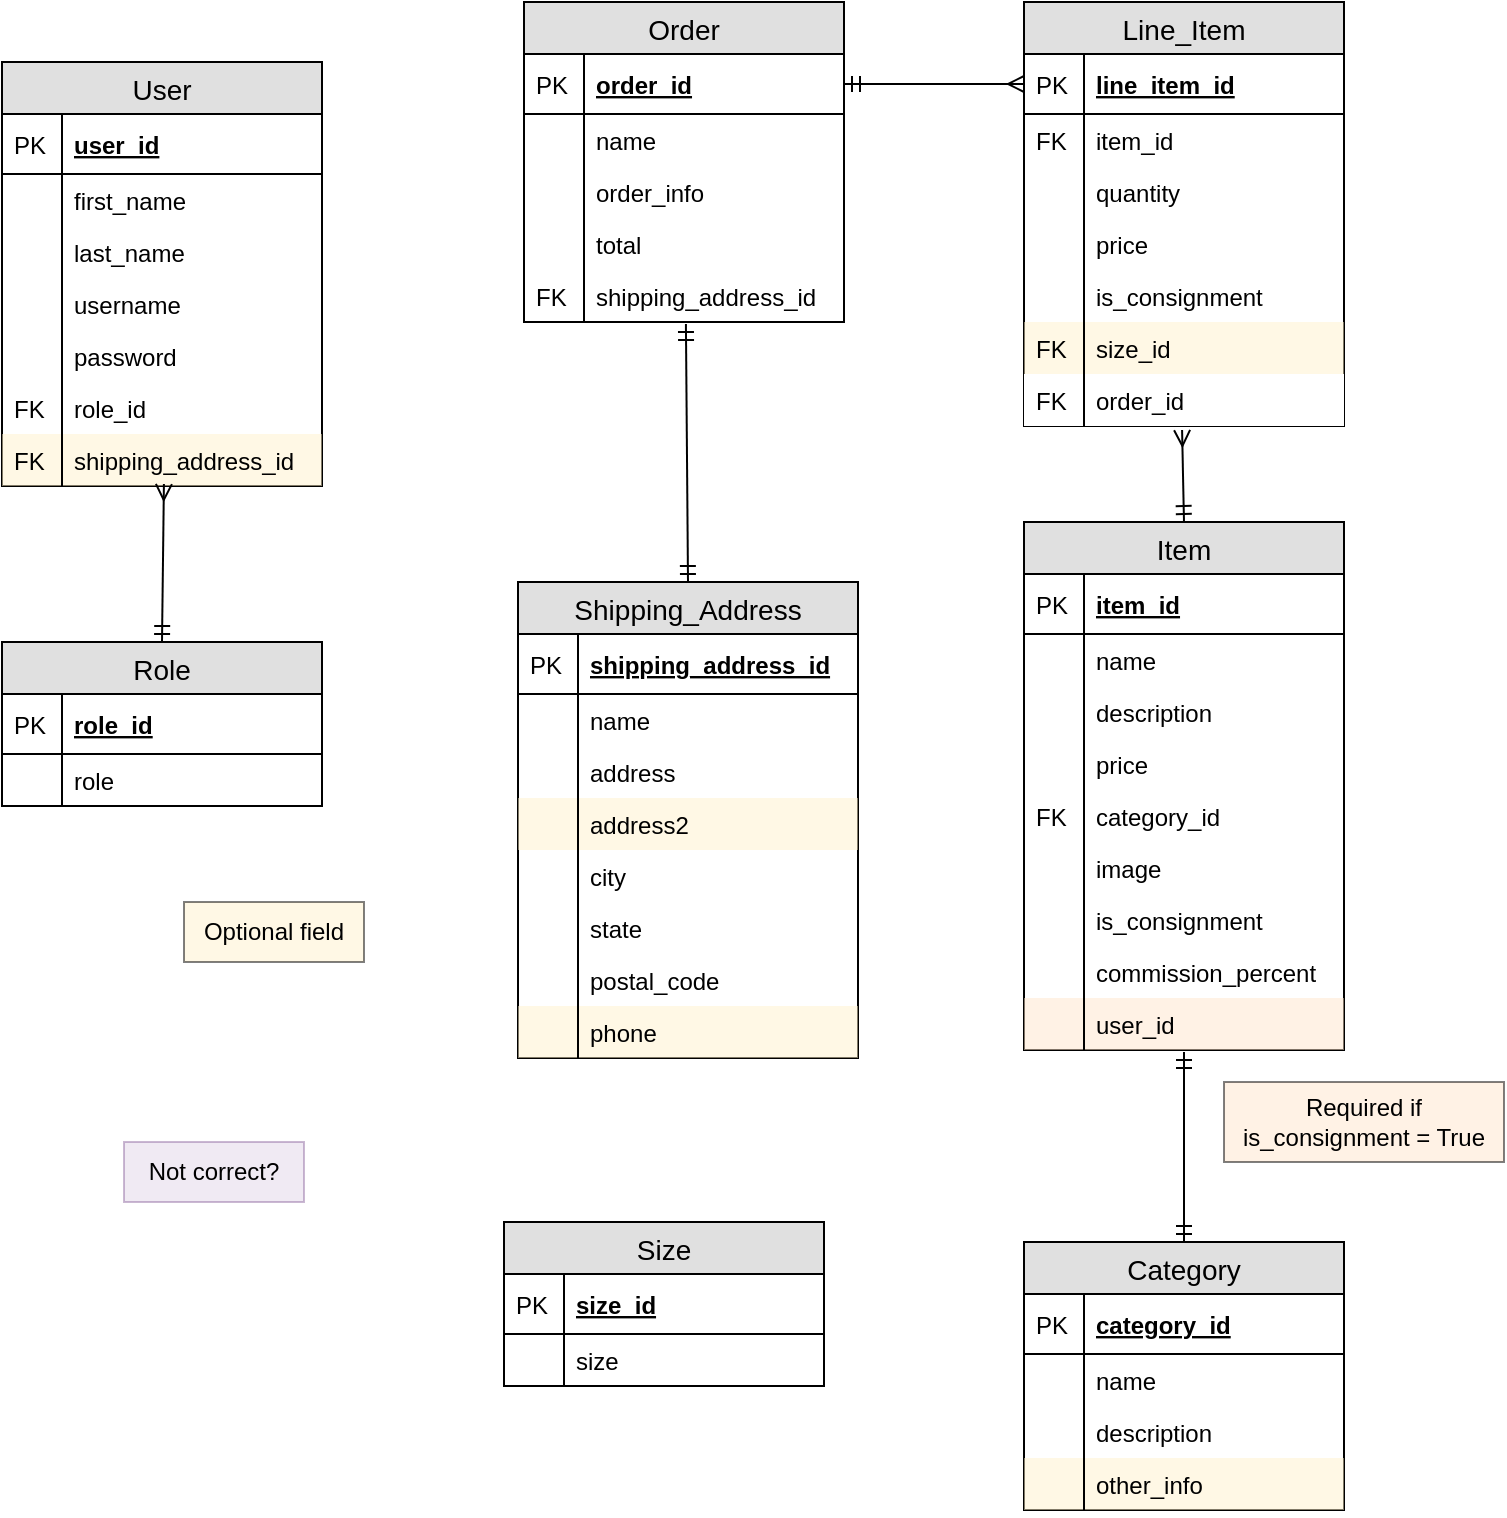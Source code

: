 <mxfile version="12.4.2" type="device" pages="1"><diagram id="8e_pG7R2duz6WLNSuYas" name="Page-1"><mxGraphModel dx="1086" dy="806" grid="1" gridSize="10" guides="1" tooltips="1" connect="1" arrows="1" fold="1" page="1" pageScale="1" pageWidth="850" pageHeight="1100" math="0" shadow="0"><root><mxCell id="0"/><mxCell id="1" parent="0"/><object label="User" id="9xgP0pe-pOs53RQZ0Eec-9"><mxCell style="swimlane;fontStyle=0;childLayout=stackLayout;horizontal=1;startSize=26;fillColor=#e0e0e0;horizontalStack=0;resizeParent=1;resizeParentMax=0;resizeLast=0;collapsible=1;marginBottom=0;swimlaneFillColor=#ffffff;align=center;fontSize=14;" parent="1" vertex="1"><mxGeometry x="59" y="70" width="160" height="212" as="geometry"/></mxCell></object><mxCell id="9xgP0pe-pOs53RQZ0Eec-10" value="user_id" style="shape=partialRectangle;top=0;left=0;right=0;bottom=1;align=left;verticalAlign=middle;fillColor=none;spacingLeft=34;spacingRight=4;overflow=hidden;rotatable=0;points=[[0,0.5],[1,0.5]];portConstraint=eastwest;dropTarget=0;fontStyle=5;fontSize=12;" parent="9xgP0pe-pOs53RQZ0Eec-9" vertex="1"><mxGeometry y="26" width="160" height="30" as="geometry"/></mxCell><mxCell id="9xgP0pe-pOs53RQZ0Eec-11" value="PK" style="shape=partialRectangle;top=0;left=0;bottom=0;fillColor=none;align=left;verticalAlign=middle;spacingLeft=4;spacingRight=4;overflow=hidden;rotatable=0;points=[];portConstraint=eastwest;part=1;fontSize=12;" parent="9xgP0pe-pOs53RQZ0Eec-10" vertex="1" connectable="0"><mxGeometry width="30" height="30" as="geometry"/></mxCell><mxCell id="9xgP0pe-pOs53RQZ0Eec-12" value="first_name" style="shape=partialRectangle;top=0;left=0;right=0;bottom=0;align=left;verticalAlign=top;fillColor=none;spacingLeft=34;spacingRight=4;overflow=hidden;rotatable=0;points=[[0,0.5],[1,0.5]];portConstraint=eastwest;dropTarget=0;fontSize=12;" parent="9xgP0pe-pOs53RQZ0Eec-9" vertex="1"><mxGeometry y="56" width="160" height="26" as="geometry"/></mxCell><mxCell id="9xgP0pe-pOs53RQZ0Eec-13" value="" style="shape=partialRectangle;top=0;left=0;bottom=0;fillColor=none;align=left;verticalAlign=top;spacingLeft=4;spacingRight=4;overflow=hidden;rotatable=0;points=[];portConstraint=eastwest;part=1;fontSize=12;" parent="9xgP0pe-pOs53RQZ0Eec-12" vertex="1" connectable="0"><mxGeometry width="30" height="26" as="geometry"/></mxCell><mxCell id="9xgP0pe-pOs53RQZ0Eec-14" value="last_name" style="shape=partialRectangle;top=0;left=0;right=0;bottom=0;align=left;verticalAlign=top;fillColor=none;spacingLeft=34;spacingRight=4;overflow=hidden;rotatable=0;points=[[0,0.5],[1,0.5]];portConstraint=eastwest;dropTarget=0;fontSize=12;" parent="9xgP0pe-pOs53RQZ0Eec-9" vertex="1"><mxGeometry y="82" width="160" height="26" as="geometry"/></mxCell><mxCell id="9xgP0pe-pOs53RQZ0Eec-15" value="" style="shape=partialRectangle;top=0;left=0;bottom=0;fillColor=none;align=left;verticalAlign=top;spacingLeft=4;spacingRight=4;overflow=hidden;rotatable=0;points=[];portConstraint=eastwest;part=1;fontSize=12;" parent="9xgP0pe-pOs53RQZ0Eec-14" vertex="1" connectable="0"><mxGeometry width="30" height="26" as="geometry"/></mxCell><mxCell id="9xgP0pe-pOs53RQZ0Eec-25" value="username" style="shape=partialRectangle;top=0;left=0;right=0;bottom=0;align=left;verticalAlign=top;fillColor=none;spacingLeft=34;spacingRight=4;overflow=hidden;rotatable=0;points=[[0,0.5],[1,0.5]];portConstraint=eastwest;dropTarget=0;fontSize=12;" parent="9xgP0pe-pOs53RQZ0Eec-9" vertex="1"><mxGeometry y="108" width="160" height="26" as="geometry"/></mxCell><mxCell id="9xgP0pe-pOs53RQZ0Eec-26" value="" style="shape=partialRectangle;top=0;left=0;bottom=0;fillColor=none;align=left;verticalAlign=top;spacingLeft=4;spacingRight=4;overflow=hidden;rotatable=0;points=[];portConstraint=eastwest;part=1;fontSize=12;" parent="9xgP0pe-pOs53RQZ0Eec-25" vertex="1" connectable="0"><mxGeometry width="30" height="26" as="geometry"/></mxCell><mxCell id="9xgP0pe-pOs53RQZ0Eec-16" value="password" style="shape=partialRectangle;top=0;left=0;right=0;bottom=0;align=left;verticalAlign=top;fillColor=none;spacingLeft=34;spacingRight=4;overflow=hidden;rotatable=0;points=[[0,0.5],[1,0.5]];portConstraint=eastwest;dropTarget=0;fontSize=12;" parent="9xgP0pe-pOs53RQZ0Eec-9" vertex="1"><mxGeometry y="134" width="160" height="26" as="geometry"/></mxCell><mxCell id="9xgP0pe-pOs53RQZ0Eec-17" value="" style="shape=partialRectangle;top=0;left=0;bottom=0;fillColor=none;align=left;verticalAlign=top;spacingLeft=4;spacingRight=4;overflow=hidden;rotatable=0;points=[];portConstraint=eastwest;part=1;fontSize=12;" parent="9xgP0pe-pOs53RQZ0Eec-16" vertex="1" connectable="0"><mxGeometry width="30" height="26" as="geometry"/></mxCell><mxCell id="9xgP0pe-pOs53RQZ0Eec-27" value="role_id" style="shape=partialRectangle;top=0;left=0;right=0;bottom=0;align=left;verticalAlign=top;fillColor=none;spacingLeft=34;spacingRight=4;overflow=hidden;rotatable=0;points=[[0,0.5],[1,0.5]];portConstraint=eastwest;dropTarget=0;fontSize=12;" parent="9xgP0pe-pOs53RQZ0Eec-9" vertex="1"><mxGeometry y="160" width="160" height="26" as="geometry"/></mxCell><mxCell id="9xgP0pe-pOs53RQZ0Eec-28" value="FK" style="shape=partialRectangle;top=0;left=0;bottom=0;fillColor=none;align=left;verticalAlign=top;spacingLeft=4;spacingRight=4;overflow=hidden;rotatable=0;points=[];portConstraint=eastwest;part=1;fontSize=12;" parent="9xgP0pe-pOs53RQZ0Eec-27" vertex="1" connectable="0"><mxGeometry width="30" height="26" as="geometry"/></mxCell><mxCell id="9xgP0pe-pOs53RQZ0Eec-148" value="shipping_address_id" style="shape=partialRectangle;top=0;left=0;right=0;bottom=0;align=left;verticalAlign=top;fillColor=#fff2cc;spacingLeft=34;spacingRight=4;overflow=hidden;rotatable=0;points=[[0,0.5],[1,0.5]];portConstraint=eastwest;dropTarget=0;fontSize=12;strokeColor=#d6b656;opacity=50;" parent="9xgP0pe-pOs53RQZ0Eec-9" vertex="1"><mxGeometry y="186" width="160" height="26" as="geometry"/></mxCell><mxCell id="9xgP0pe-pOs53RQZ0Eec-149" value="FK" style="shape=partialRectangle;top=0;left=0;bottom=0;fillColor=none;align=left;verticalAlign=top;spacingLeft=4;spacingRight=4;overflow=hidden;rotatable=0;points=[];portConstraint=eastwest;part=1;fontSize=12;" parent="9xgP0pe-pOs53RQZ0Eec-148" vertex="1" connectable="0"><mxGeometry width="30" height="26" as="geometry"/></mxCell><object label="Role" id="9xgP0pe-pOs53RQZ0Eec-29"><mxCell style="swimlane;fontStyle=0;childLayout=stackLayout;horizontal=1;startSize=26;fillColor=#e0e0e0;horizontalStack=0;resizeParent=1;resizeParentMax=0;resizeLast=0;collapsible=1;marginBottom=0;swimlaneFillColor=#ffffff;align=center;fontSize=14;" parent="1" vertex="1"><mxGeometry x="59" y="360" width="160" height="82" as="geometry"/></mxCell></object><mxCell id="9xgP0pe-pOs53RQZ0Eec-30" value="role_id" style="shape=partialRectangle;top=0;left=0;right=0;bottom=1;align=left;verticalAlign=middle;fillColor=none;spacingLeft=34;spacingRight=4;overflow=hidden;rotatable=0;points=[[0,0.5],[1,0.5]];portConstraint=eastwest;dropTarget=0;fontStyle=5;fontSize=12;" parent="9xgP0pe-pOs53RQZ0Eec-29" vertex="1"><mxGeometry y="26" width="160" height="30" as="geometry"/></mxCell><mxCell id="9xgP0pe-pOs53RQZ0Eec-31" value="PK" style="shape=partialRectangle;top=0;left=0;bottom=0;fillColor=none;align=left;verticalAlign=middle;spacingLeft=4;spacingRight=4;overflow=hidden;rotatable=0;points=[];portConstraint=eastwest;part=1;fontSize=12;" parent="9xgP0pe-pOs53RQZ0Eec-30" vertex="1" connectable="0"><mxGeometry width="30" height="30" as="geometry"/></mxCell><mxCell id="9xgP0pe-pOs53RQZ0Eec-32" value="role" style="shape=partialRectangle;top=0;left=0;right=0;bottom=0;align=left;verticalAlign=top;fillColor=none;spacingLeft=34;spacingRight=4;overflow=hidden;rotatable=0;points=[[0,0.5],[1,0.5]];portConstraint=eastwest;dropTarget=0;fontSize=12;" parent="9xgP0pe-pOs53RQZ0Eec-29" vertex="1"><mxGeometry y="56" width="160" height="26" as="geometry"/></mxCell><mxCell id="9xgP0pe-pOs53RQZ0Eec-33" value="" style="shape=partialRectangle;top=0;left=0;bottom=0;fillColor=none;align=left;verticalAlign=top;spacingLeft=4;spacingRight=4;overflow=hidden;rotatable=0;points=[];portConstraint=eastwest;part=1;fontSize=12;" parent="9xgP0pe-pOs53RQZ0Eec-32" vertex="1" connectable="0"><mxGeometry width="30" height="26" as="geometry"/></mxCell><object label="Order" id="9xgP0pe-pOs53RQZ0Eec-74"><mxCell style="swimlane;fontStyle=0;childLayout=stackLayout;horizontal=1;startSize=26;fillColor=#e0e0e0;horizontalStack=0;resizeParent=1;resizeParentMax=0;resizeLast=0;collapsible=1;marginBottom=0;swimlaneFillColor=#ffffff;align=center;fontSize=14;" parent="1" vertex="1"><mxGeometry x="320" y="40" width="160" height="160" as="geometry"/></mxCell></object><mxCell id="9xgP0pe-pOs53RQZ0Eec-75" value="order_id" style="shape=partialRectangle;top=0;left=0;right=0;bottom=1;align=left;verticalAlign=middle;fillColor=none;spacingLeft=34;spacingRight=4;overflow=hidden;rotatable=0;points=[[0,0.5],[1,0.5]];portConstraint=eastwest;dropTarget=0;fontStyle=5;fontSize=12;" parent="9xgP0pe-pOs53RQZ0Eec-74" vertex="1"><mxGeometry y="26" width="160" height="30" as="geometry"/></mxCell><mxCell id="9xgP0pe-pOs53RQZ0Eec-76" value="PK" style="shape=partialRectangle;top=0;left=0;bottom=0;fillColor=none;align=left;verticalAlign=middle;spacingLeft=4;spacingRight=4;overflow=hidden;rotatable=0;points=[];portConstraint=eastwest;part=1;fontSize=12;" parent="9xgP0pe-pOs53RQZ0Eec-75" vertex="1" connectable="0"><mxGeometry width="30" height="30" as="geometry"/></mxCell><mxCell id="9xgP0pe-pOs53RQZ0Eec-77" value="name" style="shape=partialRectangle;top=0;left=0;right=0;bottom=0;align=left;verticalAlign=top;fillColor=none;spacingLeft=34;spacingRight=4;overflow=hidden;rotatable=0;points=[[0,0.5],[1,0.5]];portConstraint=eastwest;dropTarget=0;fontSize=12;" parent="9xgP0pe-pOs53RQZ0Eec-74" vertex="1"><mxGeometry y="56" width="160" height="26" as="geometry"/></mxCell><mxCell id="9xgP0pe-pOs53RQZ0Eec-78" value="" style="shape=partialRectangle;top=0;left=0;bottom=0;fillColor=none;align=left;verticalAlign=top;spacingLeft=4;spacingRight=4;overflow=hidden;rotatable=0;points=[];portConstraint=eastwest;part=1;fontSize=12;" parent="9xgP0pe-pOs53RQZ0Eec-77" vertex="1" connectable="0"><mxGeometry width="30" height="26" as="geometry"/></mxCell><mxCell id="9xgP0pe-pOs53RQZ0Eec-79" value="order_info" style="shape=partialRectangle;top=0;left=0;right=0;bottom=0;align=left;verticalAlign=top;fillColor=none;spacingLeft=34;spacingRight=4;overflow=hidden;rotatable=0;points=[[0,0.5],[1,0.5]];portConstraint=eastwest;dropTarget=0;fontSize=12;" parent="9xgP0pe-pOs53RQZ0Eec-74" vertex="1"><mxGeometry y="82" width="160" height="26" as="geometry"/></mxCell><mxCell id="9xgP0pe-pOs53RQZ0Eec-80" value="" style="shape=partialRectangle;top=0;left=0;bottom=0;fillColor=none;align=left;verticalAlign=top;spacingLeft=4;spacingRight=4;overflow=hidden;rotatable=0;points=[];portConstraint=eastwest;part=1;fontSize=12;" parent="9xgP0pe-pOs53RQZ0Eec-79" vertex="1" connectable="0"><mxGeometry width="30" height="26" as="geometry"/></mxCell><mxCell id="9xgP0pe-pOs53RQZ0Eec-81" value="total" style="shape=partialRectangle;top=0;left=0;right=0;bottom=0;align=left;verticalAlign=top;fillColor=none;spacingLeft=34;spacingRight=4;overflow=hidden;rotatable=0;points=[[0,0.5],[1,0.5]];portConstraint=eastwest;dropTarget=0;fontSize=12;" parent="9xgP0pe-pOs53RQZ0Eec-74" vertex="1"><mxGeometry y="108" width="160" height="26" as="geometry"/></mxCell><mxCell id="9xgP0pe-pOs53RQZ0Eec-82" value="" style="shape=partialRectangle;top=0;left=0;bottom=0;fillColor=none;align=left;verticalAlign=top;spacingLeft=4;spacingRight=4;overflow=hidden;rotatable=0;points=[];portConstraint=eastwest;part=1;fontSize=12;" parent="9xgP0pe-pOs53RQZ0Eec-81" vertex="1" connectable="0"><mxGeometry width="30" height="26" as="geometry"/></mxCell><mxCell id="9xgP0pe-pOs53RQZ0Eec-127" value="shipping_address_id" style="shape=partialRectangle;top=0;left=0;right=0;bottom=0;align=left;verticalAlign=top;fillColor=none;spacingLeft=34;spacingRight=4;overflow=hidden;rotatable=0;points=[[0,0.5],[1,0.5]];portConstraint=eastwest;dropTarget=0;fontSize=12;" parent="9xgP0pe-pOs53RQZ0Eec-74" vertex="1"><mxGeometry y="134" width="160" height="26" as="geometry"/></mxCell><mxCell id="9xgP0pe-pOs53RQZ0Eec-128" value="FK" style="shape=partialRectangle;top=0;left=0;bottom=0;fillColor=none;align=left;verticalAlign=top;spacingLeft=4;spacingRight=4;overflow=hidden;rotatable=0;points=[];portConstraint=eastwest;part=1;fontSize=12;" parent="9xgP0pe-pOs53RQZ0Eec-127" vertex="1" connectable="0"><mxGeometry width="30" height="26" as="geometry"/></mxCell><object label="Line_Item" id="9xgP0pe-pOs53RQZ0Eec-87"><mxCell style="swimlane;fontStyle=0;childLayout=stackLayout;horizontal=1;startSize=26;fillColor=#e0e0e0;horizontalStack=0;resizeParent=1;resizeParentMax=0;resizeLast=0;collapsible=1;marginBottom=0;swimlaneFillColor=#ffffff;align=center;fontSize=14;" parent="1" vertex="1"><mxGeometry x="570" y="40" width="160" height="212" as="geometry"/></mxCell></object><mxCell id="9xgP0pe-pOs53RQZ0Eec-88" value="line_item_id" style="shape=partialRectangle;top=0;left=0;right=0;bottom=1;align=left;verticalAlign=middle;fillColor=none;spacingLeft=34;spacingRight=4;overflow=hidden;rotatable=0;points=[[0,0.5],[1,0.5]];portConstraint=eastwest;dropTarget=0;fontStyle=5;fontSize=12;" parent="9xgP0pe-pOs53RQZ0Eec-87" vertex="1"><mxGeometry y="26" width="160" height="30" as="geometry"/></mxCell><mxCell id="9xgP0pe-pOs53RQZ0Eec-89" value="PK" style="shape=partialRectangle;top=0;left=0;bottom=0;fillColor=none;align=left;verticalAlign=middle;spacingLeft=4;spacingRight=4;overflow=hidden;rotatable=0;points=[];portConstraint=eastwest;part=1;fontSize=12;" parent="9xgP0pe-pOs53RQZ0Eec-88" vertex="1" connectable="0"><mxGeometry width="30" height="30" as="geometry"/></mxCell><mxCell id="9xgP0pe-pOs53RQZ0Eec-90" value="item_id" style="shape=partialRectangle;top=0;left=0;right=0;bottom=0;align=left;verticalAlign=top;fillColor=none;spacingLeft=34;spacingRight=4;overflow=hidden;rotatable=0;points=[[0,0.5],[1,0.5]];portConstraint=eastwest;dropTarget=0;fontSize=12;" parent="9xgP0pe-pOs53RQZ0Eec-87" vertex="1"><mxGeometry y="56" width="160" height="26" as="geometry"/></mxCell><mxCell id="9xgP0pe-pOs53RQZ0Eec-91" value="FK" style="shape=partialRectangle;top=0;left=0;bottom=0;fillColor=none;align=left;verticalAlign=top;spacingLeft=4;spacingRight=4;overflow=hidden;rotatable=0;points=[];portConstraint=eastwest;part=1;fontSize=12;" parent="9xgP0pe-pOs53RQZ0Eec-90" vertex="1" connectable="0"><mxGeometry width="30" height="26" as="geometry"/></mxCell><mxCell id="9xgP0pe-pOs53RQZ0Eec-92" value="quantity" style="shape=partialRectangle;top=0;left=0;right=0;bottom=0;align=left;verticalAlign=top;fillColor=none;spacingLeft=34;spacingRight=4;overflow=hidden;rotatable=0;points=[[0,0.5],[1,0.5]];portConstraint=eastwest;dropTarget=0;fontSize=12;" parent="9xgP0pe-pOs53RQZ0Eec-87" vertex="1"><mxGeometry y="82" width="160" height="26" as="geometry"/></mxCell><mxCell id="9xgP0pe-pOs53RQZ0Eec-93" value="" style="shape=partialRectangle;top=0;left=0;bottom=0;fillColor=none;align=left;verticalAlign=top;spacingLeft=4;spacingRight=4;overflow=hidden;rotatable=0;points=[];portConstraint=eastwest;part=1;fontSize=12;" parent="9xgP0pe-pOs53RQZ0Eec-92" vertex="1" connectable="0"><mxGeometry width="30" height="26" as="geometry"/></mxCell><mxCell id="9xgP0pe-pOs53RQZ0Eec-94" value="price" style="shape=partialRectangle;top=0;left=0;right=0;bottom=0;align=left;verticalAlign=top;fillColor=none;spacingLeft=34;spacingRight=4;overflow=hidden;rotatable=0;points=[[0,0.5],[1,0.5]];portConstraint=eastwest;dropTarget=0;fontSize=12;" parent="9xgP0pe-pOs53RQZ0Eec-87" vertex="1"><mxGeometry y="108" width="160" height="26" as="geometry"/></mxCell><mxCell id="9xgP0pe-pOs53RQZ0Eec-95" value="" style="shape=partialRectangle;top=0;left=0;bottom=0;fillColor=none;align=left;verticalAlign=top;spacingLeft=4;spacingRight=4;overflow=hidden;rotatable=0;points=[];portConstraint=eastwest;part=1;fontSize=12;" parent="9xgP0pe-pOs53RQZ0Eec-94" vertex="1" connectable="0"><mxGeometry width="30" height="26" as="geometry"/></mxCell><mxCell id="9xgP0pe-pOs53RQZ0Eec-96" value="is_consignment" style="shape=partialRectangle;top=0;left=0;right=0;bottom=0;align=left;verticalAlign=top;fillColor=none;spacingLeft=34;spacingRight=4;overflow=hidden;rotatable=0;points=[[0,0.5],[1,0.5]];portConstraint=eastwest;dropTarget=0;fontSize=12;" parent="9xgP0pe-pOs53RQZ0Eec-87" vertex="1"><mxGeometry y="134" width="160" height="26" as="geometry"/></mxCell><mxCell id="9xgP0pe-pOs53RQZ0Eec-97" value="" style="shape=partialRectangle;top=0;left=0;bottom=0;fillColor=none;align=left;verticalAlign=top;spacingLeft=4;spacingRight=4;overflow=hidden;rotatable=0;points=[];portConstraint=eastwest;part=1;fontSize=12;" parent="9xgP0pe-pOs53RQZ0Eec-96" vertex="1" connectable="0"><mxGeometry width="30" height="26" as="geometry"/></mxCell><mxCell id="nmfmbZETDVB966Sth9fM-6" value="size_id" style="shape=partialRectangle;top=0;left=0;right=0;bottom=0;align=left;verticalAlign=top;fillColor=#fff2cc;spacingLeft=34;spacingRight=4;overflow=hidden;rotatable=0;points=[[0,0.5],[1,0.5]];portConstraint=eastwest;dropTarget=0;fontSize=12;strokeColor=#d6b656;opacity=50;" parent="9xgP0pe-pOs53RQZ0Eec-87" vertex="1"><mxGeometry y="160" width="160" height="26" as="geometry"/></mxCell><mxCell id="nmfmbZETDVB966Sth9fM-7" value="FK" style="shape=partialRectangle;top=0;left=0;bottom=0;fillColor=none;align=left;verticalAlign=top;spacingLeft=4;spacingRight=4;overflow=hidden;rotatable=0;points=[];portConstraint=eastwest;part=1;fontSize=12;" parent="nmfmbZETDVB966Sth9fM-6" vertex="1" connectable="0"><mxGeometry width="30" height="26" as="geometry"/></mxCell><mxCell id="9xgP0pe-pOs53RQZ0Eec-100" value="order_id" style="shape=partialRectangle;top=0;left=0;right=0;bottom=0;align=left;verticalAlign=top;spacingLeft=34;spacingRight=4;overflow=hidden;rotatable=0;points=[[0,0.5],[1,0.5]];portConstraint=eastwest;dropTarget=0;fontSize=12;" parent="9xgP0pe-pOs53RQZ0Eec-87" vertex="1"><mxGeometry y="186" width="160" height="26" as="geometry"/></mxCell><mxCell id="9xgP0pe-pOs53RQZ0Eec-101" value="FK" style="shape=partialRectangle;top=0;left=0;bottom=0;fillColor=none;align=left;verticalAlign=top;spacingLeft=4;spacingRight=4;overflow=hidden;rotatable=0;points=[];portConstraint=eastwest;part=1;fontSize=12;" parent="9xgP0pe-pOs53RQZ0Eec-100" vertex="1" connectable="0"><mxGeometry width="30" height="26" as="geometry"/></mxCell><object label="Item" id="9xgP0pe-pOs53RQZ0Eec-102"><mxCell style="swimlane;fontStyle=0;childLayout=stackLayout;horizontal=1;startSize=26;fillColor=#e0e0e0;horizontalStack=0;resizeParent=1;resizeParentMax=0;resizeLast=0;collapsible=1;marginBottom=0;swimlaneFillColor=#ffffff;align=center;fontSize=14;perimeterSpacing=0;strokeColor=#000000;fontColor=#000000;" parent="1" vertex="1"><mxGeometry x="570" y="300" width="160" height="264" as="geometry"/></mxCell></object><mxCell id="9xgP0pe-pOs53RQZ0Eec-103" value="item_id" style="shape=partialRectangle;top=0;left=0;right=0;bottom=1;align=left;verticalAlign=middle;fillColor=none;spacingLeft=34;spacingRight=4;overflow=hidden;rotatable=0;points=[[0,0.5],[1,0.5]];portConstraint=eastwest;dropTarget=0;fontStyle=5;fontSize=12;" parent="9xgP0pe-pOs53RQZ0Eec-102" vertex="1"><mxGeometry y="26" width="160" height="30" as="geometry"/></mxCell><mxCell id="9xgP0pe-pOs53RQZ0Eec-104" value="PK" style="shape=partialRectangle;top=0;left=0;bottom=0;fillColor=none;align=left;verticalAlign=middle;spacingLeft=4;spacingRight=4;overflow=hidden;rotatable=0;points=[];portConstraint=eastwest;part=1;fontSize=12;" parent="9xgP0pe-pOs53RQZ0Eec-103" vertex="1" connectable="0"><mxGeometry width="30" height="30" as="geometry"/></mxCell><mxCell id="9xgP0pe-pOs53RQZ0Eec-105" value="name" style="shape=partialRectangle;top=0;left=0;right=0;bottom=0;align=left;verticalAlign=top;fillColor=none;spacingLeft=34;spacingRight=4;overflow=hidden;rotatable=0;points=[[0,0.5],[1,0.5]];portConstraint=eastwest;dropTarget=0;fontSize=12;" parent="9xgP0pe-pOs53RQZ0Eec-102" vertex="1"><mxGeometry y="56" width="160" height="26" as="geometry"/></mxCell><mxCell id="9xgP0pe-pOs53RQZ0Eec-106" value="" style="shape=partialRectangle;top=0;left=0;bottom=0;fillColor=none;align=left;verticalAlign=top;spacingLeft=4;spacingRight=4;overflow=hidden;rotatable=0;points=[];portConstraint=eastwest;part=1;fontSize=12;" parent="9xgP0pe-pOs53RQZ0Eec-105" vertex="1" connectable="0"><mxGeometry width="30" height="26" as="geometry"/></mxCell><mxCell id="9xgP0pe-pOs53RQZ0Eec-107" value="description" style="shape=partialRectangle;top=0;left=0;right=0;bottom=0;align=left;verticalAlign=top;fillColor=none;spacingLeft=34;spacingRight=4;overflow=hidden;rotatable=0;points=[[0,0.5],[1,0.5]];portConstraint=eastwest;dropTarget=0;fontSize=12;" parent="9xgP0pe-pOs53RQZ0Eec-102" vertex="1"><mxGeometry y="82" width="160" height="26" as="geometry"/></mxCell><mxCell id="9xgP0pe-pOs53RQZ0Eec-108" value="" style="shape=partialRectangle;top=0;left=0;bottom=0;fillColor=none;align=left;verticalAlign=top;spacingLeft=4;spacingRight=4;overflow=hidden;rotatable=0;points=[];portConstraint=eastwest;part=1;fontSize=12;" parent="9xgP0pe-pOs53RQZ0Eec-107" vertex="1" connectable="0"><mxGeometry width="30" height="26" as="geometry"/></mxCell><mxCell id="9xgP0pe-pOs53RQZ0Eec-109" value="price" style="shape=partialRectangle;top=0;left=0;right=0;bottom=0;align=left;verticalAlign=top;fillColor=none;spacingLeft=34;spacingRight=4;overflow=hidden;rotatable=0;points=[[0,0.5],[1,0.5]];portConstraint=eastwest;dropTarget=0;fontSize=12;" parent="9xgP0pe-pOs53RQZ0Eec-102" vertex="1"><mxGeometry y="108" width="160" height="26" as="geometry"/></mxCell><mxCell id="9xgP0pe-pOs53RQZ0Eec-110" value="" style="shape=partialRectangle;top=0;left=0;bottom=0;fillColor=none;align=left;verticalAlign=top;spacingLeft=4;spacingRight=4;overflow=hidden;rotatable=0;points=[];portConstraint=eastwest;part=1;fontSize=12;" parent="9xgP0pe-pOs53RQZ0Eec-109" vertex="1" connectable="0"><mxGeometry width="30" height="26" as="geometry"/></mxCell><mxCell id="9xgP0pe-pOs53RQZ0Eec-111" value="category_id" style="shape=partialRectangle;top=0;left=0;right=0;bottom=0;align=left;verticalAlign=top;fillColor=none;spacingLeft=34;spacingRight=4;overflow=hidden;rotatable=0;points=[[0,0.5],[1,0.5]];portConstraint=eastwest;dropTarget=0;fontSize=12;" parent="9xgP0pe-pOs53RQZ0Eec-102" vertex="1"><mxGeometry y="134" width="160" height="26" as="geometry"/></mxCell><mxCell id="9xgP0pe-pOs53RQZ0Eec-112" value="FK" style="shape=partialRectangle;top=0;left=0;bottom=0;fillColor=none;align=left;verticalAlign=top;spacingLeft=4;spacingRight=4;overflow=hidden;rotatable=0;points=[];portConstraint=eastwest;part=1;fontSize=12;" parent="9xgP0pe-pOs53RQZ0Eec-111" vertex="1" connectable="0"><mxGeometry width="30" height="26" as="geometry"/></mxCell><mxCell id="9xgP0pe-pOs53RQZ0Eec-158" value="image" style="shape=partialRectangle;top=0;left=0;right=0;bottom=0;align=left;verticalAlign=top;fillColor=none;spacingLeft=34;spacingRight=4;overflow=hidden;rotatable=0;points=[[0,0.5],[1,0.5]];portConstraint=eastwest;dropTarget=0;fontSize=12;" parent="9xgP0pe-pOs53RQZ0Eec-102" vertex="1"><mxGeometry y="160" width="160" height="26" as="geometry"/></mxCell><mxCell id="9xgP0pe-pOs53RQZ0Eec-159" value="" style="shape=partialRectangle;top=0;left=0;bottom=0;fillColor=none;align=left;verticalAlign=top;spacingLeft=4;spacingRight=4;overflow=hidden;rotatable=0;points=[];portConstraint=eastwest;part=1;fontSize=12;" parent="9xgP0pe-pOs53RQZ0Eec-158" vertex="1" connectable="0"><mxGeometry width="30" height="26" as="geometry"/></mxCell><mxCell id="9xgP0pe-pOs53RQZ0Eec-113" value="is_consignment" style="shape=partialRectangle;top=0;left=0;right=0;bottom=0;align=left;verticalAlign=top;fillColor=none;spacingLeft=34;spacingRight=4;overflow=hidden;rotatable=0;points=[[0,0.5],[1,0.5]];portConstraint=eastwest;dropTarget=0;fontSize=12;" parent="9xgP0pe-pOs53RQZ0Eec-102" vertex="1"><mxGeometry y="186" width="160" height="26" as="geometry"/></mxCell><mxCell id="9xgP0pe-pOs53RQZ0Eec-114" value="" style="shape=partialRectangle;top=0;left=0;bottom=0;fillColor=none;align=left;verticalAlign=top;spacingLeft=4;spacingRight=4;overflow=hidden;rotatable=0;points=[];portConstraint=eastwest;part=1;fontSize=12;" parent="9xgP0pe-pOs53RQZ0Eec-113" vertex="1" connectable="0"><mxGeometry width="30" height="26" as="geometry"/></mxCell><mxCell id="9xgP0pe-pOs53RQZ0Eec-83" value="commission_percent" style="shape=partialRectangle;top=0;left=0;right=0;bottom=0;align=left;verticalAlign=top;fillColor=none;spacingLeft=34;spacingRight=4;overflow=hidden;rotatable=0;points=[[0,0.5],[1,0.5]];portConstraint=eastwest;dropTarget=0;fontSize=12;" parent="9xgP0pe-pOs53RQZ0Eec-102" vertex="1"><mxGeometry y="212" width="160" height="26" as="geometry"/></mxCell><mxCell id="9xgP0pe-pOs53RQZ0Eec-84" value="" style="shape=partialRectangle;top=0;left=0;bottom=0;fillColor=none;align=left;verticalAlign=top;spacingLeft=4;spacingRight=4;overflow=hidden;rotatable=0;points=[];portConstraint=eastwest;part=1;fontSize=12;" parent="9xgP0pe-pOs53RQZ0Eec-83" vertex="1" connectable="0"><mxGeometry width="30" height="26" as="geometry"/></mxCell><mxCell id="9xgP0pe-pOs53RQZ0Eec-166" value="user_id" style="shape=partialRectangle;top=0;left=0;right=0;bottom=0;align=left;verticalAlign=top;fillColor=#ffe6cc;spacingLeft=34;spacingRight=4;overflow=hidden;rotatable=0;points=[[0,0.5],[1,0.5]];portConstraint=eastwest;dropTarget=0;fontSize=12;strokeColor=#d79b00;perimeterSpacing=1;gradientColor=none;opacity=50;" parent="9xgP0pe-pOs53RQZ0Eec-102" vertex="1"><mxGeometry y="238" width="160" height="26" as="geometry"/></mxCell><mxCell id="9xgP0pe-pOs53RQZ0Eec-167" value="" style="shape=partialRectangle;top=0;left=0;bottom=0;fillColor=none;align=left;verticalAlign=top;spacingLeft=4;spacingRight=4;overflow=hidden;rotatable=0;points=[];portConstraint=eastwest;part=1;fontSize=12;" parent="9xgP0pe-pOs53RQZ0Eec-166" vertex="1" connectable="0"><mxGeometry width="30" height="26" as="geometry"/></mxCell><object label="Category" id="9xgP0pe-pOs53RQZ0Eec-118"><mxCell style="swimlane;fontStyle=0;childLayout=stackLayout;horizontal=1;startSize=26;fillColor=#e0e0e0;horizontalStack=0;resizeParent=1;resizeParentMax=0;resizeLast=0;collapsible=1;marginBottom=0;swimlaneFillColor=#ffffff;align=center;fontSize=14;" parent="1" vertex="1"><mxGeometry x="570" y="660" width="160" height="134" as="geometry"/></mxCell></object><mxCell id="9xgP0pe-pOs53RQZ0Eec-119" value="category_id" style="shape=partialRectangle;top=0;left=0;right=0;bottom=1;align=left;verticalAlign=middle;fillColor=none;spacingLeft=34;spacingRight=4;overflow=hidden;rotatable=0;points=[[0,0.5],[1,0.5]];portConstraint=eastwest;dropTarget=0;fontStyle=5;fontSize=12;" parent="9xgP0pe-pOs53RQZ0Eec-118" vertex="1"><mxGeometry y="26" width="160" height="30" as="geometry"/></mxCell><mxCell id="9xgP0pe-pOs53RQZ0Eec-120" value="PK" style="shape=partialRectangle;top=0;left=0;bottom=0;fillColor=none;align=left;verticalAlign=middle;spacingLeft=4;spacingRight=4;overflow=hidden;rotatable=0;points=[];portConstraint=eastwest;part=1;fontSize=12;" parent="9xgP0pe-pOs53RQZ0Eec-119" vertex="1" connectable="0"><mxGeometry width="30" height="30" as="geometry"/></mxCell><mxCell id="9xgP0pe-pOs53RQZ0Eec-121" value="name" style="shape=partialRectangle;top=0;left=0;right=0;bottom=0;align=left;verticalAlign=top;fillColor=none;spacingLeft=34;spacingRight=4;overflow=hidden;rotatable=0;points=[[0,0.5],[1,0.5]];portConstraint=eastwest;dropTarget=0;fontSize=12;" parent="9xgP0pe-pOs53RQZ0Eec-118" vertex="1"><mxGeometry y="56" width="160" height="26" as="geometry"/></mxCell><mxCell id="9xgP0pe-pOs53RQZ0Eec-122" value="" style="shape=partialRectangle;top=0;left=0;bottom=0;fillColor=none;align=left;verticalAlign=top;spacingLeft=4;spacingRight=4;overflow=hidden;rotatable=0;points=[];portConstraint=eastwest;part=1;fontSize=12;" parent="9xgP0pe-pOs53RQZ0Eec-121" vertex="1" connectable="0"><mxGeometry width="30" height="26" as="geometry"/></mxCell><mxCell id="9xgP0pe-pOs53RQZ0Eec-125" value="description" style="shape=partialRectangle;top=0;left=0;right=0;bottom=0;align=left;verticalAlign=top;fillColor=none;spacingLeft=34;spacingRight=4;overflow=hidden;rotatable=0;points=[[0,0.5],[1,0.5]];portConstraint=eastwest;dropTarget=0;fontSize=12;" parent="9xgP0pe-pOs53RQZ0Eec-118" vertex="1"><mxGeometry y="82" width="160" height="26" as="geometry"/></mxCell><mxCell id="9xgP0pe-pOs53RQZ0Eec-126" value="" style="shape=partialRectangle;top=0;left=0;bottom=0;fillColor=none;align=left;verticalAlign=top;spacingLeft=4;spacingRight=4;overflow=hidden;rotatable=0;points=[];portConstraint=eastwest;part=1;fontSize=12;" parent="9xgP0pe-pOs53RQZ0Eec-125" vertex="1" connectable="0"><mxGeometry width="30" height="26" as="geometry"/></mxCell><mxCell id="9xgP0pe-pOs53RQZ0Eec-123" value="other_info" style="shape=partialRectangle;top=0;left=0;right=0;bottom=0;align=left;verticalAlign=top;fillColor=#fff2cc;spacingLeft=34;spacingRight=4;overflow=hidden;rotatable=0;points=[[0,0.5],[1,0.5]];portConstraint=eastwest;dropTarget=0;fontSize=12;strokeColor=#d6b656;opacity=50;" parent="9xgP0pe-pOs53RQZ0Eec-118" vertex="1"><mxGeometry y="108" width="160" height="26" as="geometry"/></mxCell><mxCell id="9xgP0pe-pOs53RQZ0Eec-124" value="" style="shape=partialRectangle;top=0;left=0;bottom=0;fillColor=none;align=left;verticalAlign=top;spacingLeft=4;spacingRight=4;overflow=hidden;rotatable=0;points=[];portConstraint=eastwest;part=1;fontSize=12;" parent="9xgP0pe-pOs53RQZ0Eec-123" vertex="1" connectable="0"><mxGeometry width="30" height="26" as="geometry"/></mxCell><object label="Shipping_Address" id="9xgP0pe-pOs53RQZ0Eec-132"><mxCell style="swimlane;fontStyle=0;childLayout=stackLayout;horizontal=1;startSize=26;fillColor=#e0e0e0;horizontalStack=0;resizeParent=1;resizeParentMax=0;resizeLast=0;collapsible=1;marginBottom=0;swimlaneFillColor=#ffffff;align=center;fontSize=14;" parent="1" vertex="1"><mxGeometry x="317" y="330" width="170" height="238" as="geometry"/></mxCell></object><mxCell id="9xgP0pe-pOs53RQZ0Eec-133" value="shipping_address_id" style="shape=partialRectangle;top=0;left=0;right=0;bottom=1;align=left;verticalAlign=middle;fillColor=none;spacingLeft=34;spacingRight=4;overflow=hidden;rotatable=0;points=[[0,0.5],[1,0.5]];portConstraint=eastwest;dropTarget=0;fontStyle=5;fontSize=12;" parent="9xgP0pe-pOs53RQZ0Eec-132" vertex="1"><mxGeometry y="26" width="170" height="30" as="geometry"/></mxCell><mxCell id="9xgP0pe-pOs53RQZ0Eec-134" value="PK" style="shape=partialRectangle;top=0;left=0;bottom=0;fillColor=none;align=left;verticalAlign=middle;spacingLeft=4;spacingRight=4;overflow=hidden;rotatable=0;points=[];portConstraint=eastwest;part=1;fontSize=12;" parent="9xgP0pe-pOs53RQZ0Eec-133" vertex="1" connectable="0"><mxGeometry width="30" height="30" as="geometry"/></mxCell><mxCell id="9xgP0pe-pOs53RQZ0Eec-135" value="name" style="shape=partialRectangle;top=0;left=0;right=0;bottom=0;align=left;verticalAlign=top;fillColor=none;spacingLeft=34;spacingRight=4;overflow=hidden;rotatable=0;points=[[0,0.5],[1,0.5]];portConstraint=eastwest;dropTarget=0;fontSize=12;" parent="9xgP0pe-pOs53RQZ0Eec-132" vertex="1"><mxGeometry y="56" width="170" height="26" as="geometry"/></mxCell><mxCell id="9xgP0pe-pOs53RQZ0Eec-136" value="" style="shape=partialRectangle;top=0;left=0;bottom=0;fillColor=none;align=left;verticalAlign=top;spacingLeft=4;spacingRight=4;overflow=hidden;rotatable=0;points=[];portConstraint=eastwest;part=1;fontSize=12;" parent="9xgP0pe-pOs53RQZ0Eec-135" vertex="1" connectable="0"><mxGeometry width="30" height="26" as="geometry"/></mxCell><mxCell id="9xgP0pe-pOs53RQZ0Eec-137" value="address" style="shape=partialRectangle;top=0;left=0;right=0;bottom=0;align=left;verticalAlign=top;fillColor=none;spacingLeft=34;spacingRight=4;overflow=hidden;rotatable=0;points=[[0,0.5],[1,0.5]];portConstraint=eastwest;dropTarget=0;fontSize=12;" parent="9xgP0pe-pOs53RQZ0Eec-132" vertex="1"><mxGeometry y="82" width="170" height="26" as="geometry"/></mxCell><mxCell id="9xgP0pe-pOs53RQZ0Eec-138" value="" style="shape=partialRectangle;top=0;left=0;bottom=0;fillColor=none;align=left;verticalAlign=top;spacingLeft=4;spacingRight=4;overflow=hidden;rotatable=0;points=[];portConstraint=eastwest;part=1;fontSize=12;" parent="9xgP0pe-pOs53RQZ0Eec-137" vertex="1" connectable="0"><mxGeometry width="30" height="26" as="geometry"/></mxCell><mxCell id="9xgP0pe-pOs53RQZ0Eec-139" value="address2" style="shape=partialRectangle;top=0;left=0;right=0;bottom=0;align=left;verticalAlign=top;fillColor=#fff2cc;spacingLeft=34;spacingRight=4;overflow=hidden;rotatable=0;points=[[0,0.5],[1,0.5]];portConstraint=eastwest;dropTarget=0;fontSize=12;strokeColor=#d6b656;perimeterSpacing=0;shadow=0;perimeter=rectanglePerimeter;backgroundOutline=0;opacity=50;" parent="9xgP0pe-pOs53RQZ0Eec-132" vertex="1"><mxGeometry y="108" width="170" height="26" as="geometry"/></mxCell><mxCell id="9xgP0pe-pOs53RQZ0Eec-140" value="" style="shape=partialRectangle;top=0;left=0;bottom=0;fillColor=none;align=left;verticalAlign=top;spacingLeft=4;spacingRight=4;overflow=hidden;rotatable=0;points=[];portConstraint=eastwest;part=1;fontSize=12;" parent="9xgP0pe-pOs53RQZ0Eec-139" vertex="1" connectable="0"><mxGeometry width="30" height="26" as="geometry"/></mxCell><mxCell id="9xgP0pe-pOs53RQZ0Eec-141" value="city" style="shape=partialRectangle;top=0;left=0;right=0;bottom=0;align=left;verticalAlign=top;fillColor=none;spacingLeft=34;spacingRight=4;overflow=hidden;rotatable=0;points=[[0,0.5],[1,0.5]];portConstraint=eastwest;dropTarget=0;fontSize=12;" parent="9xgP0pe-pOs53RQZ0Eec-132" vertex="1"><mxGeometry y="134" width="170" height="26" as="geometry"/></mxCell><mxCell id="9xgP0pe-pOs53RQZ0Eec-142" value="" style="shape=partialRectangle;top=0;left=0;bottom=0;fillColor=none;align=left;verticalAlign=top;spacingLeft=4;spacingRight=4;overflow=hidden;rotatable=0;points=[];portConstraint=eastwest;part=1;fontSize=12;" parent="9xgP0pe-pOs53RQZ0Eec-141" vertex="1" connectable="0"><mxGeometry width="30" height="26" as="geometry"/></mxCell><mxCell id="9xgP0pe-pOs53RQZ0Eec-143" value="state" style="shape=partialRectangle;top=0;left=0;right=0;bottom=0;align=left;verticalAlign=top;fillColor=none;spacingLeft=34;spacingRight=4;overflow=hidden;rotatable=0;points=[[0,0.5],[1,0.5]];portConstraint=eastwest;dropTarget=0;fontSize=12;" parent="9xgP0pe-pOs53RQZ0Eec-132" vertex="1"><mxGeometry y="160" width="170" height="26" as="geometry"/></mxCell><mxCell id="9xgP0pe-pOs53RQZ0Eec-144" value="" style="shape=partialRectangle;top=0;left=0;bottom=0;fillColor=none;align=left;verticalAlign=top;spacingLeft=4;spacingRight=4;overflow=hidden;rotatable=0;points=[];portConstraint=eastwest;part=1;fontSize=12;" parent="9xgP0pe-pOs53RQZ0Eec-143" vertex="1" connectable="0"><mxGeometry width="30" height="26" as="geometry"/></mxCell><mxCell id="9xgP0pe-pOs53RQZ0Eec-145" value="postal_code" style="shape=partialRectangle;top=0;left=0;right=0;bottom=0;align=left;verticalAlign=top;fillColor=none;spacingLeft=34;spacingRight=4;overflow=hidden;rotatable=0;points=[[0,0.5],[1,0.5]];portConstraint=eastwest;dropTarget=0;fontSize=12;" parent="9xgP0pe-pOs53RQZ0Eec-132" vertex="1"><mxGeometry y="186" width="170" height="26" as="geometry"/></mxCell><mxCell id="9xgP0pe-pOs53RQZ0Eec-146" value="" style="shape=partialRectangle;top=0;left=0;bottom=0;fillColor=none;align=left;verticalAlign=top;spacingLeft=4;spacingRight=4;overflow=hidden;rotatable=0;points=[];portConstraint=eastwest;part=1;fontSize=12;" parent="9xgP0pe-pOs53RQZ0Eec-145" vertex="1" connectable="0"><mxGeometry width="30" height="26" as="geometry"/></mxCell><mxCell id="9xgP0pe-pOs53RQZ0Eec-152" value="phone" style="shape=partialRectangle;top=0;left=0;right=0;bottom=0;align=left;verticalAlign=top;fillColor=#fff2cc;spacingLeft=34;spacingRight=4;overflow=hidden;rotatable=0;points=[[0,0.5],[1,0.5]];portConstraint=eastwest;dropTarget=0;fontSize=12;strokeColor=#d6b656;opacity=50;" parent="9xgP0pe-pOs53RQZ0Eec-132" vertex="1"><mxGeometry y="212" width="170" height="26" as="geometry"/></mxCell><mxCell id="9xgP0pe-pOs53RQZ0Eec-153" value="" style="shape=partialRectangle;top=0;left=0;bottom=0;fillColor=none;align=left;verticalAlign=top;spacingLeft=4;spacingRight=4;overflow=hidden;rotatable=0;points=[];portConstraint=eastwest;part=1;fontSize=12;" parent="9xgP0pe-pOs53RQZ0Eec-152" vertex="1" connectable="0"><mxGeometry width="30" height="26" as="geometry"/></mxCell><mxCell id="9xgP0pe-pOs53RQZ0Eec-172" value="" style="endArrow=ERmany;html=1;rounded=0;fontSize=15;exitX=0.5;exitY=0;exitDx=0;exitDy=0;entryX=0.506;entryY=0.962;entryDx=0;entryDy=0;entryPerimeter=0;startArrow=ERmandOne;startFill=0;endFill=0;" parent="1" source="9xgP0pe-pOs53RQZ0Eec-29" target="9xgP0pe-pOs53RQZ0Eec-148" edge="1"><mxGeometry relative="1" as="geometry"><mxPoint x="-40" y="470" as="sourcePoint"/><mxPoint x="120" y="470" as="targetPoint"/></mxGeometry></mxCell><mxCell id="9xgP0pe-pOs53RQZ0Eec-176" value="" style="endArrow=ERmany;html=1;rounded=0;fontSize=15;exitX=0.5;exitY=0;exitDx=0;exitDy=0;entryX=0.494;entryY=1.077;entryDx=0;entryDy=0;entryPerimeter=0;endFill=0;startArrow=ERmandOne;startFill=0;" parent="1" source="9xgP0pe-pOs53RQZ0Eec-102" target="9xgP0pe-pOs53RQZ0Eec-100" edge="1"><mxGeometry relative="1" as="geometry"><mxPoint x="540" y="270" as="sourcePoint"/><mxPoint x="700" y="270" as="targetPoint"/></mxGeometry></mxCell><mxCell id="9xgP0pe-pOs53RQZ0Eec-177" value="" style="endArrow=ERmany;html=1;rounded=0;fontSize=15;entryX=0;entryY=0.5;entryDx=0;entryDy=0;startArrow=ERmandOne;startFill=0;endFill=0;" parent="1" source="9xgP0pe-pOs53RQZ0Eec-75" target="9xgP0pe-pOs53RQZ0Eec-88" edge="1"><mxGeometry relative="1" as="geometry"><mxPoint x="430" y="20" as="sourcePoint"/><mxPoint x="590" y="20" as="targetPoint"/></mxGeometry></mxCell><mxCell id="9xgP0pe-pOs53RQZ0Eec-178" value="" style="endArrow=ERmandOne;html=1;rounded=0;fontSize=15;exitX=0.5;exitY=0;exitDx=0;exitDy=0;startArrow=ERmandOne;startFill=0;endFill=0;entryX=0.506;entryY=1.038;entryDx=0;entryDy=0;entryPerimeter=0;" parent="1" source="9xgP0pe-pOs53RQZ0Eec-132" edge="1" target="9xgP0pe-pOs53RQZ0Eec-127"><mxGeometry relative="1" as="geometry"><mxPoint x="400" y="320" as="sourcePoint"/><mxPoint x="403" y="251" as="targetPoint"/></mxGeometry></mxCell><mxCell id="9xgP0pe-pOs53RQZ0Eec-180" value="" style="endArrow=ERmandOne;html=1;rounded=0;fontSize=15;exitX=0.5;exitY=0;exitDx=0;exitDy=0;startArrow=ERmandOne;startFill=0;endFill=0;" parent="1" source="9xgP0pe-pOs53RQZ0Eec-118" target="9xgP0pe-pOs53RQZ0Eec-166" edge="1"><mxGeometry relative="1" as="geometry"><mxPoint x="420" y="600" as="sourcePoint"/><mxPoint x="640" y="560" as="targetPoint"/></mxGeometry></mxCell><mxCell id="9xgP0pe-pOs53RQZ0Eec-181" value="Required if &lt;br&gt;is_consignment = True" style="whiteSpace=wrap;html=1;align=center;shadow=0;comic=0;strokeWidth=1;fontSize=12;fillColor=#ffe6cc;strokeColor=#000000;gradientColor=none;opacity=50;" parent="1" vertex="1"><mxGeometry x="670" y="580" width="140" height="40" as="geometry"/></mxCell><mxCell id="9xgP0pe-pOs53RQZ0Eec-182" value="Optional field" style="whiteSpace=wrap;html=1;align=center;shadow=0;comic=0;strokeWidth=1;fontSize=12;fillColor=#fff2cc;strokeColor=#000000;opacity=50;" parent="1" vertex="1"><mxGeometry x="150" y="490" width="90" height="30" as="geometry"/></mxCell><object label="Size" id="nmfmbZETDVB966Sth9fM-1"><mxCell style="swimlane;fontStyle=0;childLayout=stackLayout;horizontal=1;startSize=26;fillColor=#e0e0e0;horizontalStack=0;resizeParent=1;resizeParentMax=0;resizeLast=0;collapsible=1;marginBottom=0;swimlaneFillColor=#ffffff;align=center;fontSize=14;" parent="1" vertex="1"><mxGeometry x="310" y="650" width="160" height="82" as="geometry"/></mxCell></object><mxCell id="nmfmbZETDVB966Sth9fM-2" value="size_id" style="shape=partialRectangle;top=0;left=0;right=0;bottom=1;align=left;verticalAlign=middle;fillColor=none;spacingLeft=34;spacingRight=4;overflow=hidden;rotatable=0;points=[[0,0.5],[1,0.5]];portConstraint=eastwest;dropTarget=0;fontStyle=5;fontSize=12;" parent="nmfmbZETDVB966Sth9fM-1" vertex="1"><mxGeometry y="26" width="160" height="30" as="geometry"/></mxCell><mxCell id="nmfmbZETDVB966Sth9fM-3" value="PK" style="shape=partialRectangle;top=0;left=0;bottom=0;fillColor=none;align=left;verticalAlign=middle;spacingLeft=4;spacingRight=4;overflow=hidden;rotatable=0;points=[];portConstraint=eastwest;part=1;fontSize=12;" parent="nmfmbZETDVB966Sth9fM-2" vertex="1" connectable="0"><mxGeometry width="30" height="30" as="geometry"/></mxCell><mxCell id="nmfmbZETDVB966Sth9fM-4" value="size" style="shape=partialRectangle;top=0;left=0;right=0;bottom=0;align=left;verticalAlign=top;fillColor=none;spacingLeft=34;spacingRight=4;overflow=hidden;rotatable=0;points=[[0,0.5],[1,0.5]];portConstraint=eastwest;dropTarget=0;fontSize=12;" parent="nmfmbZETDVB966Sth9fM-1" vertex="1"><mxGeometry y="56" width="160" height="26" as="geometry"/></mxCell><mxCell id="nmfmbZETDVB966Sth9fM-5" value="" style="shape=partialRectangle;top=0;left=0;bottom=0;fillColor=none;align=left;verticalAlign=top;spacingLeft=4;spacingRight=4;overflow=hidden;rotatable=0;points=[];portConstraint=eastwest;part=1;fontSize=12;" parent="nmfmbZETDVB966Sth9fM-4" vertex="1" connectable="0"><mxGeometry width="30" height="26" as="geometry"/></mxCell><mxCell id="os39RJOJUp-eE7VIlT9K-1" value="Not correct?" style="whiteSpace=wrap;html=1;align=center;shadow=0;comic=0;strokeWidth=1;fontSize=12;fillColor=#e1d5e7;strokeColor=#9673a6;opacity=50;" vertex="1" parent="1"><mxGeometry x="120" y="610" width="90" height="30" as="geometry"/></mxCell></root></mxGraphModel></diagram></mxfile>